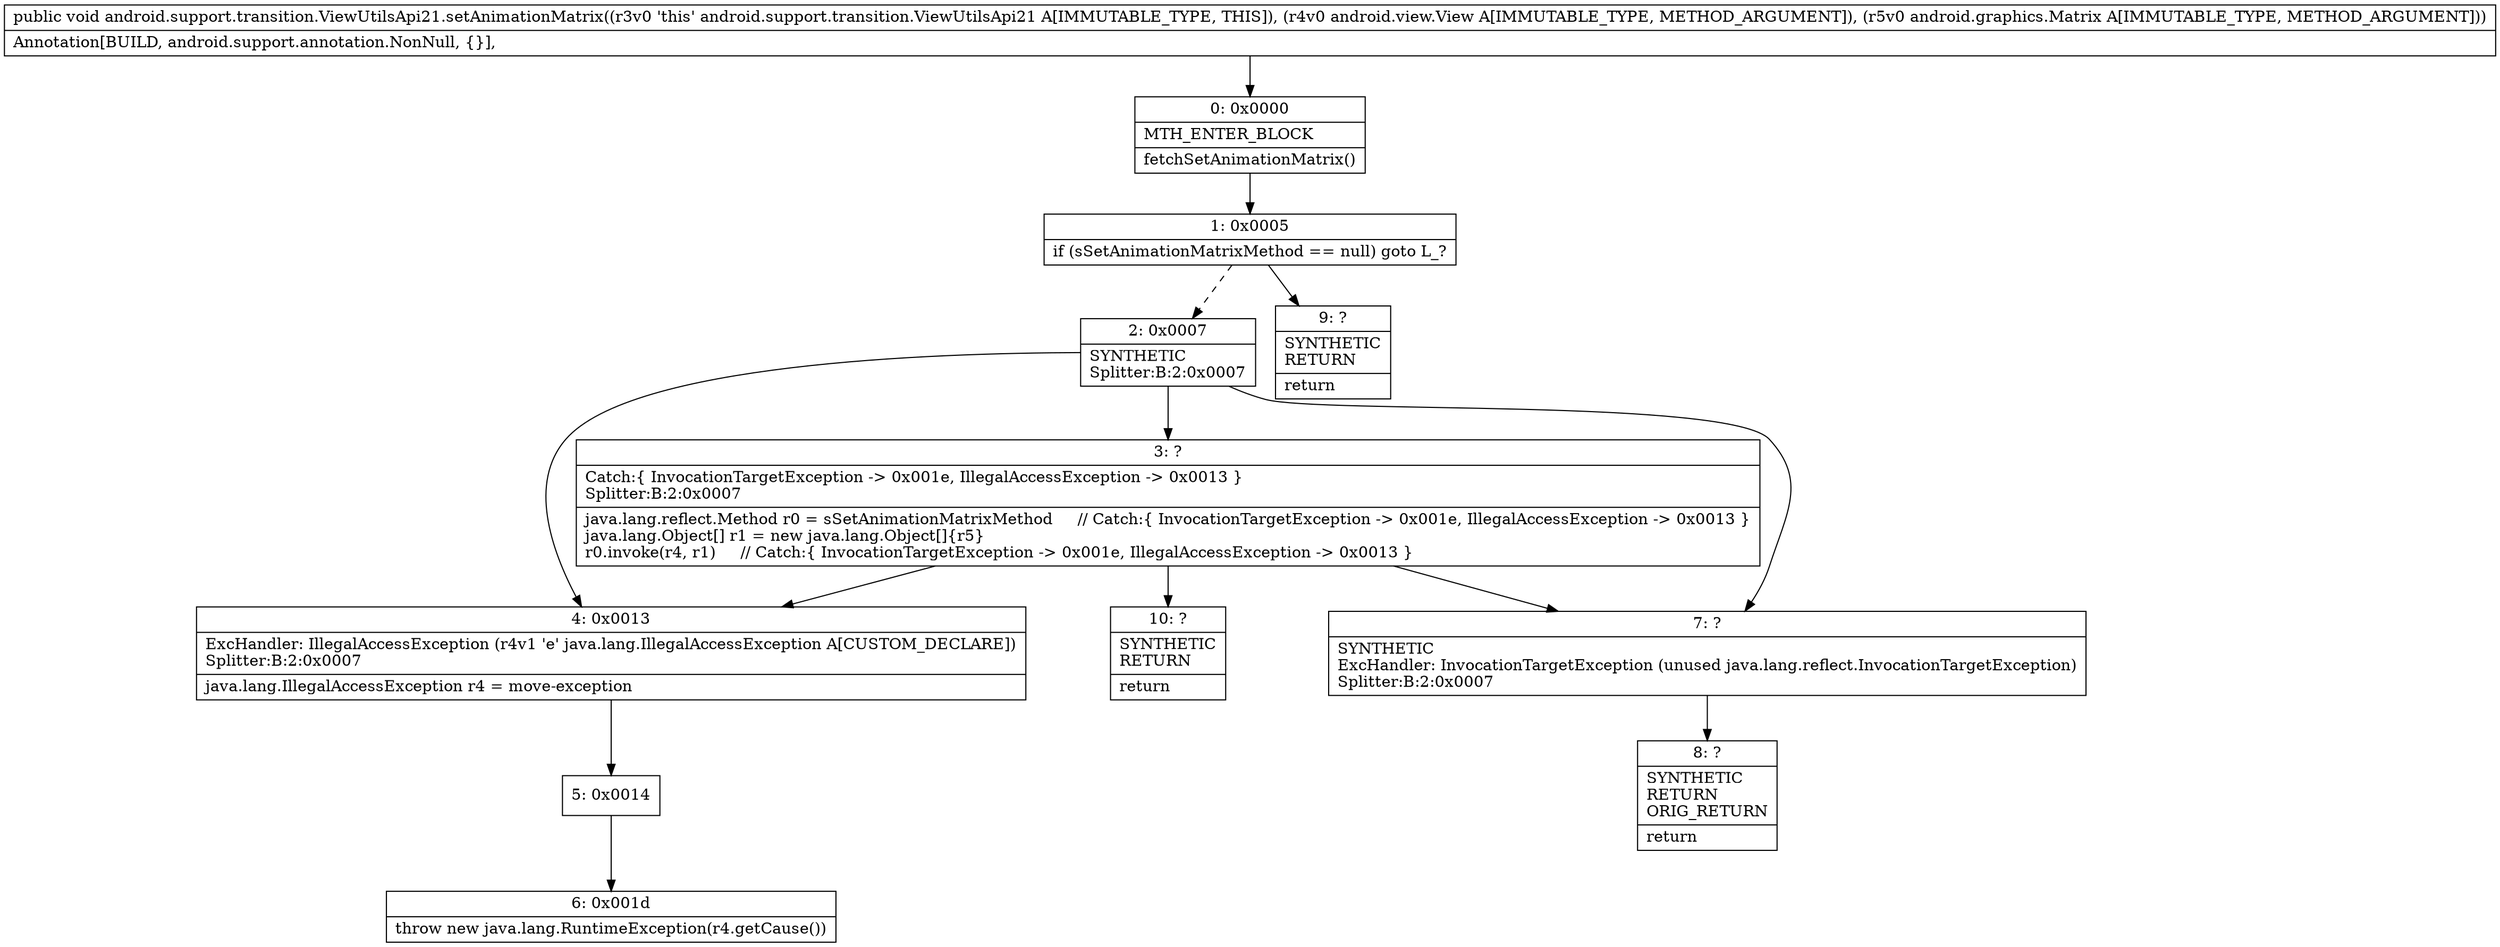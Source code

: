 digraph "CFG forandroid.support.transition.ViewUtilsApi21.setAnimationMatrix(Landroid\/view\/View;Landroid\/graphics\/Matrix;)V" {
Node_0 [shape=record,label="{0\:\ 0x0000|MTH_ENTER_BLOCK\l|fetchSetAnimationMatrix()\l}"];
Node_1 [shape=record,label="{1\:\ 0x0005|if (sSetAnimationMatrixMethod == null) goto L_?\l}"];
Node_2 [shape=record,label="{2\:\ 0x0007|SYNTHETIC\lSplitter:B:2:0x0007\l}"];
Node_3 [shape=record,label="{3\:\ ?|Catch:\{ InvocationTargetException \-\> 0x001e, IllegalAccessException \-\> 0x0013 \}\lSplitter:B:2:0x0007\l|java.lang.reflect.Method r0 = sSetAnimationMatrixMethod     \/\/ Catch:\{ InvocationTargetException \-\> 0x001e, IllegalAccessException \-\> 0x0013 \}\ljava.lang.Object[] r1 = new java.lang.Object[]\{r5\}\lr0.invoke(r4, r1)     \/\/ Catch:\{ InvocationTargetException \-\> 0x001e, IllegalAccessException \-\> 0x0013 \}\l}"];
Node_4 [shape=record,label="{4\:\ 0x0013|ExcHandler: IllegalAccessException (r4v1 'e' java.lang.IllegalAccessException A[CUSTOM_DECLARE])\lSplitter:B:2:0x0007\l|java.lang.IllegalAccessException r4 = move\-exception\l}"];
Node_5 [shape=record,label="{5\:\ 0x0014}"];
Node_6 [shape=record,label="{6\:\ 0x001d|throw new java.lang.RuntimeException(r4.getCause())\l}"];
Node_7 [shape=record,label="{7\:\ ?|SYNTHETIC\lExcHandler: InvocationTargetException (unused java.lang.reflect.InvocationTargetException)\lSplitter:B:2:0x0007\l}"];
Node_8 [shape=record,label="{8\:\ ?|SYNTHETIC\lRETURN\lORIG_RETURN\l|return\l}"];
Node_9 [shape=record,label="{9\:\ ?|SYNTHETIC\lRETURN\l|return\l}"];
Node_10 [shape=record,label="{10\:\ ?|SYNTHETIC\lRETURN\l|return\l}"];
MethodNode[shape=record,label="{public void android.support.transition.ViewUtilsApi21.setAnimationMatrix((r3v0 'this' android.support.transition.ViewUtilsApi21 A[IMMUTABLE_TYPE, THIS]), (r4v0 android.view.View A[IMMUTABLE_TYPE, METHOD_ARGUMENT]), (r5v0 android.graphics.Matrix A[IMMUTABLE_TYPE, METHOD_ARGUMENT]))  | Annotation[BUILD, android.support.annotation.NonNull, \{\}], \l}"];
MethodNode -> Node_0;
Node_0 -> Node_1;
Node_1 -> Node_2[style=dashed];
Node_1 -> Node_9;
Node_2 -> Node_3;
Node_2 -> Node_7;
Node_2 -> Node_4;
Node_3 -> Node_7;
Node_3 -> Node_4;
Node_3 -> Node_10;
Node_4 -> Node_5;
Node_5 -> Node_6;
Node_7 -> Node_8;
}

